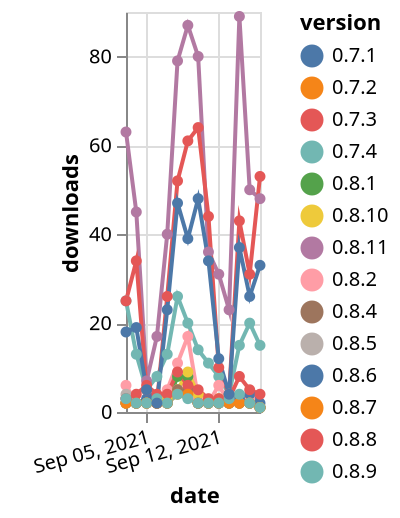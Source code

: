 {"$schema": "https://vega.github.io/schema/vega-lite/v5.json", "description": "A simple bar chart with embedded data.", "data": {"values": [{"date": "2021-09-03", "total": 17583, "delta": 25, "version": "0.8.9"}, {"date": "2021-09-04", "total": 17596, "delta": 13, "version": "0.8.9"}, {"date": "2021-09-05", "total": 17601, "delta": 5, "version": "0.8.9"}, {"date": "2021-09-06", "total": 17609, "delta": 8, "version": "0.8.9"}, {"date": "2021-09-07", "total": 17622, "delta": 13, "version": "0.8.9"}, {"date": "2021-09-08", "total": 17648, "delta": 26, "version": "0.8.9"}, {"date": "2021-09-09", "total": 17668, "delta": 20, "version": "0.8.9"}, {"date": "2021-09-10", "total": 17682, "delta": 14, "version": "0.8.9"}, {"date": "2021-09-11", "total": 17693, "delta": 11, "version": "0.8.9"}, {"date": "2021-09-12", "total": 17701, "delta": 8, "version": "0.8.9"}, {"date": "2021-09-13", "total": 17705, "delta": 4, "version": "0.8.9"}, {"date": "2021-09-14", "total": 17720, "delta": 15, "version": "0.8.9"}, {"date": "2021-09-15", "total": 17740, "delta": 20, "version": "0.8.9"}, {"date": "2021-09-16", "total": 17755, "delta": 15, "version": "0.8.9"}, {"date": "2021-09-03", "total": 9097, "delta": 63, "version": "0.8.11"}, {"date": "2021-09-04", "total": 9142, "delta": 45, "version": "0.8.11"}, {"date": "2021-09-05", "total": 9149, "delta": 7, "version": "0.8.11"}, {"date": "2021-09-06", "total": 9166, "delta": 17, "version": "0.8.11"}, {"date": "2021-09-07", "total": 9206, "delta": 40, "version": "0.8.11"}, {"date": "2021-09-08", "total": 9285, "delta": 79, "version": "0.8.11"}, {"date": "2021-09-09", "total": 9372, "delta": 87, "version": "0.8.11"}, {"date": "2021-09-10", "total": 9452, "delta": 80, "version": "0.8.11"}, {"date": "2021-09-11", "total": 9488, "delta": 36, "version": "0.8.11"}, {"date": "2021-09-12", "total": 9519, "delta": 31, "version": "0.8.11"}, {"date": "2021-09-13", "total": 9542, "delta": 23, "version": "0.8.11"}, {"date": "2021-09-14", "total": 9631, "delta": 89, "version": "0.8.11"}, {"date": "2021-09-15", "total": 9681, "delta": 50, "version": "0.8.11"}, {"date": "2021-09-16", "total": 9729, "delta": 48, "version": "0.8.11"}, {"date": "2021-09-03", "total": 9525, "delta": 2, "version": "0.8.1"}, {"date": "2021-09-04", "total": 9527, "delta": 2, "version": "0.8.1"}, {"date": "2021-09-05", "total": 9529, "delta": 2, "version": "0.8.1"}, {"date": "2021-09-06", "total": 9531, "delta": 2, "version": "0.8.1"}, {"date": "2021-09-07", "total": 9533, "delta": 2, "version": "0.8.1"}, {"date": "2021-09-08", "total": 9541, "delta": 8, "version": "0.8.1"}, {"date": "2021-09-09", "total": 9549, "delta": 8, "version": "0.8.1"}, {"date": "2021-09-10", "total": 9551, "delta": 2, "version": "0.8.1"}, {"date": "2021-09-11", "total": 9553, "delta": 2, "version": "0.8.1"}, {"date": "2021-09-12", "total": 9555, "delta": 2, "version": "0.8.1"}, {"date": "2021-09-13", "total": 9557, "delta": 2, "version": "0.8.1"}, {"date": "2021-09-14", "total": 9559, "delta": 2, "version": "0.8.1"}, {"date": "2021-09-15", "total": 9561, "delta": 2, "version": "0.8.1"}, {"date": "2021-09-16", "total": 9562, "delta": 1, "version": "0.8.1"}, {"date": "2021-09-03", "total": 1439, "delta": 2, "version": "0.8.7"}, {"date": "2021-09-04", "total": 1441, "delta": 2, "version": "0.8.7"}, {"date": "2021-09-05", "total": 1443, "delta": 2, "version": "0.8.7"}, {"date": "2021-09-06", "total": 1445, "delta": 2, "version": "0.8.7"}, {"date": "2021-09-07", "total": 1447, "delta": 2, "version": "0.8.7"}, {"date": "2021-09-08", "total": 1452, "delta": 5, "version": "0.8.7"}, {"date": "2021-09-09", "total": 1457, "delta": 5, "version": "0.8.7"}, {"date": "2021-09-10", "total": 1459, "delta": 2, "version": "0.8.7"}, {"date": "2021-09-11", "total": 1461, "delta": 2, "version": "0.8.7"}, {"date": "2021-09-12", "total": 1463, "delta": 2, "version": "0.8.7"}, {"date": "2021-09-13", "total": 1465, "delta": 2, "version": "0.8.7"}, {"date": "2021-09-14", "total": 1467, "delta": 2, "version": "0.8.7"}, {"date": "2021-09-15", "total": 1469, "delta": 2, "version": "0.8.7"}, {"date": "2021-09-16", "total": 1470, "delta": 1, "version": "0.8.7"}, {"date": "2021-09-03", "total": 27505, "delta": 6, "version": "0.8.2"}, {"date": "2021-09-04", "total": 27507, "delta": 2, "version": "0.8.2"}, {"date": "2021-09-05", "total": 27509, "delta": 2, "version": "0.8.2"}, {"date": "2021-09-06", "total": 27512, "delta": 3, "version": "0.8.2"}, {"date": "2021-09-07", "total": 27517, "delta": 5, "version": "0.8.2"}, {"date": "2021-09-08", "total": 27528, "delta": 11, "version": "0.8.2"}, {"date": "2021-09-09", "total": 27545, "delta": 17, "version": "0.8.2"}, {"date": "2021-09-10", "total": 27548, "delta": 3, "version": "0.8.2"}, {"date": "2021-09-11", "total": 27550, "delta": 2, "version": "0.8.2"}, {"date": "2021-09-12", "total": 27556, "delta": 6, "version": "0.8.2"}, {"date": "2021-09-13", "total": 27558, "delta": 2, "version": "0.8.2"}, {"date": "2021-09-14", "total": 27560, "delta": 2, "version": "0.8.2"}, {"date": "2021-09-15", "total": 27563, "delta": 3, "version": "0.8.2"}, {"date": "2021-09-16", "total": 27564, "delta": 1, "version": "0.8.2"}, {"date": "2021-09-03", "total": 8265, "delta": 3, "version": "0.7.1"}, {"date": "2021-09-04", "total": 8267, "delta": 2, "version": "0.7.1"}, {"date": "2021-09-05", "total": 8270, "delta": 3, "version": "0.7.1"}, {"date": "2021-09-06", "total": 8272, "delta": 2, "version": "0.7.1"}, {"date": "2021-09-07", "total": 8275, "delta": 3, "version": "0.7.1"}, {"date": "2021-09-08", "total": 8280, "delta": 5, "version": "0.7.1"}, {"date": "2021-09-09", "total": 8285, "delta": 5, "version": "0.7.1"}, {"date": "2021-09-10", "total": 8287, "delta": 2, "version": "0.7.1"}, {"date": "2021-09-11", "total": 8289, "delta": 2, "version": "0.7.1"}, {"date": "2021-09-12", "total": 8291, "delta": 2, "version": "0.7.1"}, {"date": "2021-09-13", "total": 8293, "delta": 2, "version": "0.7.1"}, {"date": "2021-09-14", "total": 8296, "delta": 3, "version": "0.7.1"}, {"date": "2021-09-15", "total": 8300, "delta": 4, "version": "0.7.1"}, {"date": "2021-09-16", "total": 8302, "delta": 2, "version": "0.7.1"}, {"date": "2021-09-03", "total": 2188, "delta": 4, "version": "0.8.5"}, {"date": "2021-09-04", "total": 2190, "delta": 2, "version": "0.8.5"}, {"date": "2021-09-05", "total": 2192, "delta": 2, "version": "0.8.5"}, {"date": "2021-09-06", "total": 2194, "delta": 2, "version": "0.8.5"}, {"date": "2021-09-07", "total": 2196, "delta": 2, "version": "0.8.5"}, {"date": "2021-09-08", "total": 2201, "delta": 5, "version": "0.8.5"}, {"date": "2021-09-09", "total": 2206, "delta": 5, "version": "0.8.5"}, {"date": "2021-09-10", "total": 2208, "delta": 2, "version": "0.8.5"}, {"date": "2021-09-11", "total": 2210, "delta": 2, "version": "0.8.5"}, {"date": "2021-09-12", "total": 2212, "delta": 2, "version": "0.8.5"}, {"date": "2021-09-13", "total": 2214, "delta": 2, "version": "0.8.5"}, {"date": "2021-09-14", "total": 2216, "delta": 2, "version": "0.8.5"}, {"date": "2021-09-15", "total": 2218, "delta": 2, "version": "0.8.5"}, {"date": "2021-09-16", "total": 2219, "delta": 1, "version": "0.8.5"}, {"date": "2021-09-03", "total": 26531, "delta": 25, "version": "0.8.8"}, {"date": "2021-09-04", "total": 26565, "delta": 34, "version": "0.8.8"}, {"date": "2021-09-05", "total": 26570, "delta": 5, "version": "0.8.8"}, {"date": "2021-09-06", "total": 26572, "delta": 2, "version": "0.8.8"}, {"date": "2021-09-07", "total": 26598, "delta": 26, "version": "0.8.8"}, {"date": "2021-09-08", "total": 26650, "delta": 52, "version": "0.8.8"}, {"date": "2021-09-09", "total": 26711, "delta": 61, "version": "0.8.8"}, {"date": "2021-09-10", "total": 26775, "delta": 64, "version": "0.8.8"}, {"date": "2021-09-11", "total": 26819, "delta": 44, "version": "0.8.8"}, {"date": "2021-09-12", "total": 26829, "delta": 10, "version": "0.8.8"}, {"date": "2021-09-13", "total": 26833, "delta": 4, "version": "0.8.8"}, {"date": "2021-09-14", "total": 26876, "delta": 43, "version": "0.8.8"}, {"date": "2021-09-15", "total": 26907, "delta": 31, "version": "0.8.8"}, {"date": "2021-09-16", "total": 26960, "delta": 53, "version": "0.8.8"}, {"date": "2021-09-03", "total": 1475, "delta": 2, "version": "0.8.10"}, {"date": "2021-09-04", "total": 1477, "delta": 2, "version": "0.8.10"}, {"date": "2021-09-05", "total": 1479, "delta": 2, "version": "0.8.10"}, {"date": "2021-09-06", "total": 1481, "delta": 2, "version": "0.8.10"}, {"date": "2021-09-07", "total": 1484, "delta": 3, "version": "0.8.10"}, {"date": "2021-09-08", "total": 1489, "delta": 5, "version": "0.8.10"}, {"date": "2021-09-09", "total": 1498, "delta": 9, "version": "0.8.10"}, {"date": "2021-09-10", "total": 1502, "delta": 4, "version": "0.8.10"}, {"date": "2021-09-11", "total": 1504, "delta": 2, "version": "0.8.10"}, {"date": "2021-09-12", "total": 1507, "delta": 3, "version": "0.8.10"}, {"date": "2021-09-13", "total": 1509, "delta": 2, "version": "0.8.10"}, {"date": "2021-09-14", "total": 1511, "delta": 2, "version": "0.8.10"}, {"date": "2021-09-15", "total": 1513, "delta": 2, "version": "0.8.10"}, {"date": "2021-09-16", "total": 1514, "delta": 1, "version": "0.8.10"}, {"date": "2021-09-03", "total": 31930, "delta": 2, "version": "0.8.4"}, {"date": "2021-09-04", "total": 31932, "delta": 2, "version": "0.8.4"}, {"date": "2021-09-05", "total": 31934, "delta": 2, "version": "0.8.4"}, {"date": "2021-09-06", "total": 31936, "delta": 2, "version": "0.8.4"}, {"date": "2021-09-07", "total": 31938, "delta": 2, "version": "0.8.4"}, {"date": "2021-09-08", "total": 31943, "delta": 5, "version": "0.8.4"}, {"date": "2021-09-09", "total": 31948, "delta": 5, "version": "0.8.4"}, {"date": "2021-09-10", "total": 31950, "delta": 2, "version": "0.8.4"}, {"date": "2021-09-11", "total": 31952, "delta": 2, "version": "0.8.4"}, {"date": "2021-09-12", "total": 31954, "delta": 2, "version": "0.8.4"}, {"date": "2021-09-13", "total": 31956, "delta": 2, "version": "0.8.4"}, {"date": "2021-09-14", "total": 31958, "delta": 2, "version": "0.8.4"}, {"date": "2021-09-15", "total": 31960, "delta": 2, "version": "0.8.4"}, {"date": "2021-09-16", "total": 31961, "delta": 1, "version": "0.8.4"}, {"date": "2021-09-03", "total": 34496, "delta": 3, "version": "0.7.3"}, {"date": "2021-09-04", "total": 34500, "delta": 4, "version": "0.7.3"}, {"date": "2021-09-05", "total": 34506, "delta": 6, "version": "0.7.3"}, {"date": "2021-09-06", "total": 34510, "delta": 4, "version": "0.7.3"}, {"date": "2021-09-07", "total": 34514, "delta": 4, "version": "0.7.3"}, {"date": "2021-09-08", "total": 34523, "delta": 9, "version": "0.7.3"}, {"date": "2021-09-09", "total": 34529, "delta": 6, "version": "0.7.3"}, {"date": "2021-09-10", "total": 34534, "delta": 5, "version": "0.7.3"}, {"date": "2021-09-11", "total": 34537, "delta": 3, "version": "0.7.3"}, {"date": "2021-09-12", "total": 34540, "delta": 3, "version": "0.7.3"}, {"date": "2021-09-13", "total": 34543, "delta": 3, "version": "0.7.3"}, {"date": "2021-09-14", "total": 34551, "delta": 8, "version": "0.7.3"}, {"date": "2021-09-15", "total": 34556, "delta": 5, "version": "0.7.3"}, {"date": "2021-09-16", "total": 34560, "delta": 4, "version": "0.7.3"}, {"date": "2021-09-03", "total": 3340, "delta": 2, "version": "0.7.2"}, {"date": "2021-09-04", "total": 3342, "delta": 2, "version": "0.7.2"}, {"date": "2021-09-05", "total": 3344, "delta": 2, "version": "0.7.2"}, {"date": "2021-09-06", "total": 3346, "delta": 2, "version": "0.7.2"}, {"date": "2021-09-07", "total": 3348, "delta": 2, "version": "0.7.2"}, {"date": "2021-09-08", "total": 3352, "delta": 4, "version": "0.7.2"}, {"date": "2021-09-09", "total": 3356, "delta": 4, "version": "0.7.2"}, {"date": "2021-09-10", "total": 3358, "delta": 2, "version": "0.7.2"}, {"date": "2021-09-11", "total": 3360, "delta": 2, "version": "0.7.2"}, {"date": "2021-09-12", "total": 3362, "delta": 2, "version": "0.7.2"}, {"date": "2021-09-13", "total": 3364, "delta": 2, "version": "0.7.2"}, {"date": "2021-09-14", "total": 3366, "delta": 2, "version": "0.7.2"}, {"date": "2021-09-15", "total": 3368, "delta": 2, "version": "0.7.2"}, {"date": "2021-09-16", "total": 3369, "delta": 1, "version": "0.7.2"}, {"date": "2021-09-03", "total": 7151, "delta": 3, "version": "0.7.4"}, {"date": "2021-09-04", "total": 7153, "delta": 2, "version": "0.7.4"}, {"date": "2021-09-05", "total": 7155, "delta": 2, "version": "0.7.4"}, {"date": "2021-09-06", "total": 7158, "delta": 3, "version": "0.7.4"}, {"date": "2021-09-07", "total": 7160, "delta": 2, "version": "0.7.4"}, {"date": "2021-09-08", "total": 7164, "delta": 4, "version": "0.7.4"}, {"date": "2021-09-09", "total": 7167, "delta": 3, "version": "0.7.4"}, {"date": "2021-09-10", "total": 7169, "delta": 2, "version": "0.7.4"}, {"date": "2021-09-11", "total": 7171, "delta": 2, "version": "0.7.4"}, {"date": "2021-09-12", "total": 7173, "delta": 2, "version": "0.7.4"}, {"date": "2021-09-13", "total": 7176, "delta": 3, "version": "0.7.4"}, {"date": "2021-09-14", "total": 7180, "delta": 4, "version": "0.7.4"}, {"date": "2021-09-15", "total": 7182, "delta": 2, "version": "0.7.4"}, {"date": "2021-09-16", "total": 7183, "delta": 1, "version": "0.7.4"}, {"date": "2021-09-03", "total": 29015, "delta": 18, "version": "0.8.6"}, {"date": "2021-09-04", "total": 29034, "delta": 19, "version": "0.8.6"}, {"date": "2021-09-05", "total": 29039, "delta": 5, "version": "0.8.6"}, {"date": "2021-09-06", "total": 29041, "delta": 2, "version": "0.8.6"}, {"date": "2021-09-07", "total": 29064, "delta": 23, "version": "0.8.6"}, {"date": "2021-09-08", "total": 29111, "delta": 47, "version": "0.8.6"}, {"date": "2021-09-09", "total": 29150, "delta": 39, "version": "0.8.6"}, {"date": "2021-09-10", "total": 29198, "delta": 48, "version": "0.8.6"}, {"date": "2021-09-11", "total": 29232, "delta": 34, "version": "0.8.6"}, {"date": "2021-09-12", "total": 29244, "delta": 12, "version": "0.8.6"}, {"date": "2021-09-13", "total": 29248, "delta": 4, "version": "0.8.6"}, {"date": "2021-09-14", "total": 29285, "delta": 37, "version": "0.8.6"}, {"date": "2021-09-15", "total": 29311, "delta": 26, "version": "0.8.6"}, {"date": "2021-09-16", "total": 29344, "delta": 33, "version": "0.8.6"}]}, "width": "container", "mark": {"type": "line", "point": {"filled": true}}, "encoding": {"x": {"field": "date", "type": "temporal", "timeUnit": "yearmonthdate", "title": "date", "axis": {"labelAngle": -15}}, "y": {"field": "delta", "type": "quantitative", "title": "downloads"}, "color": {"field": "version", "type": "nominal"}, "tooltip": {"field": "delta"}}}